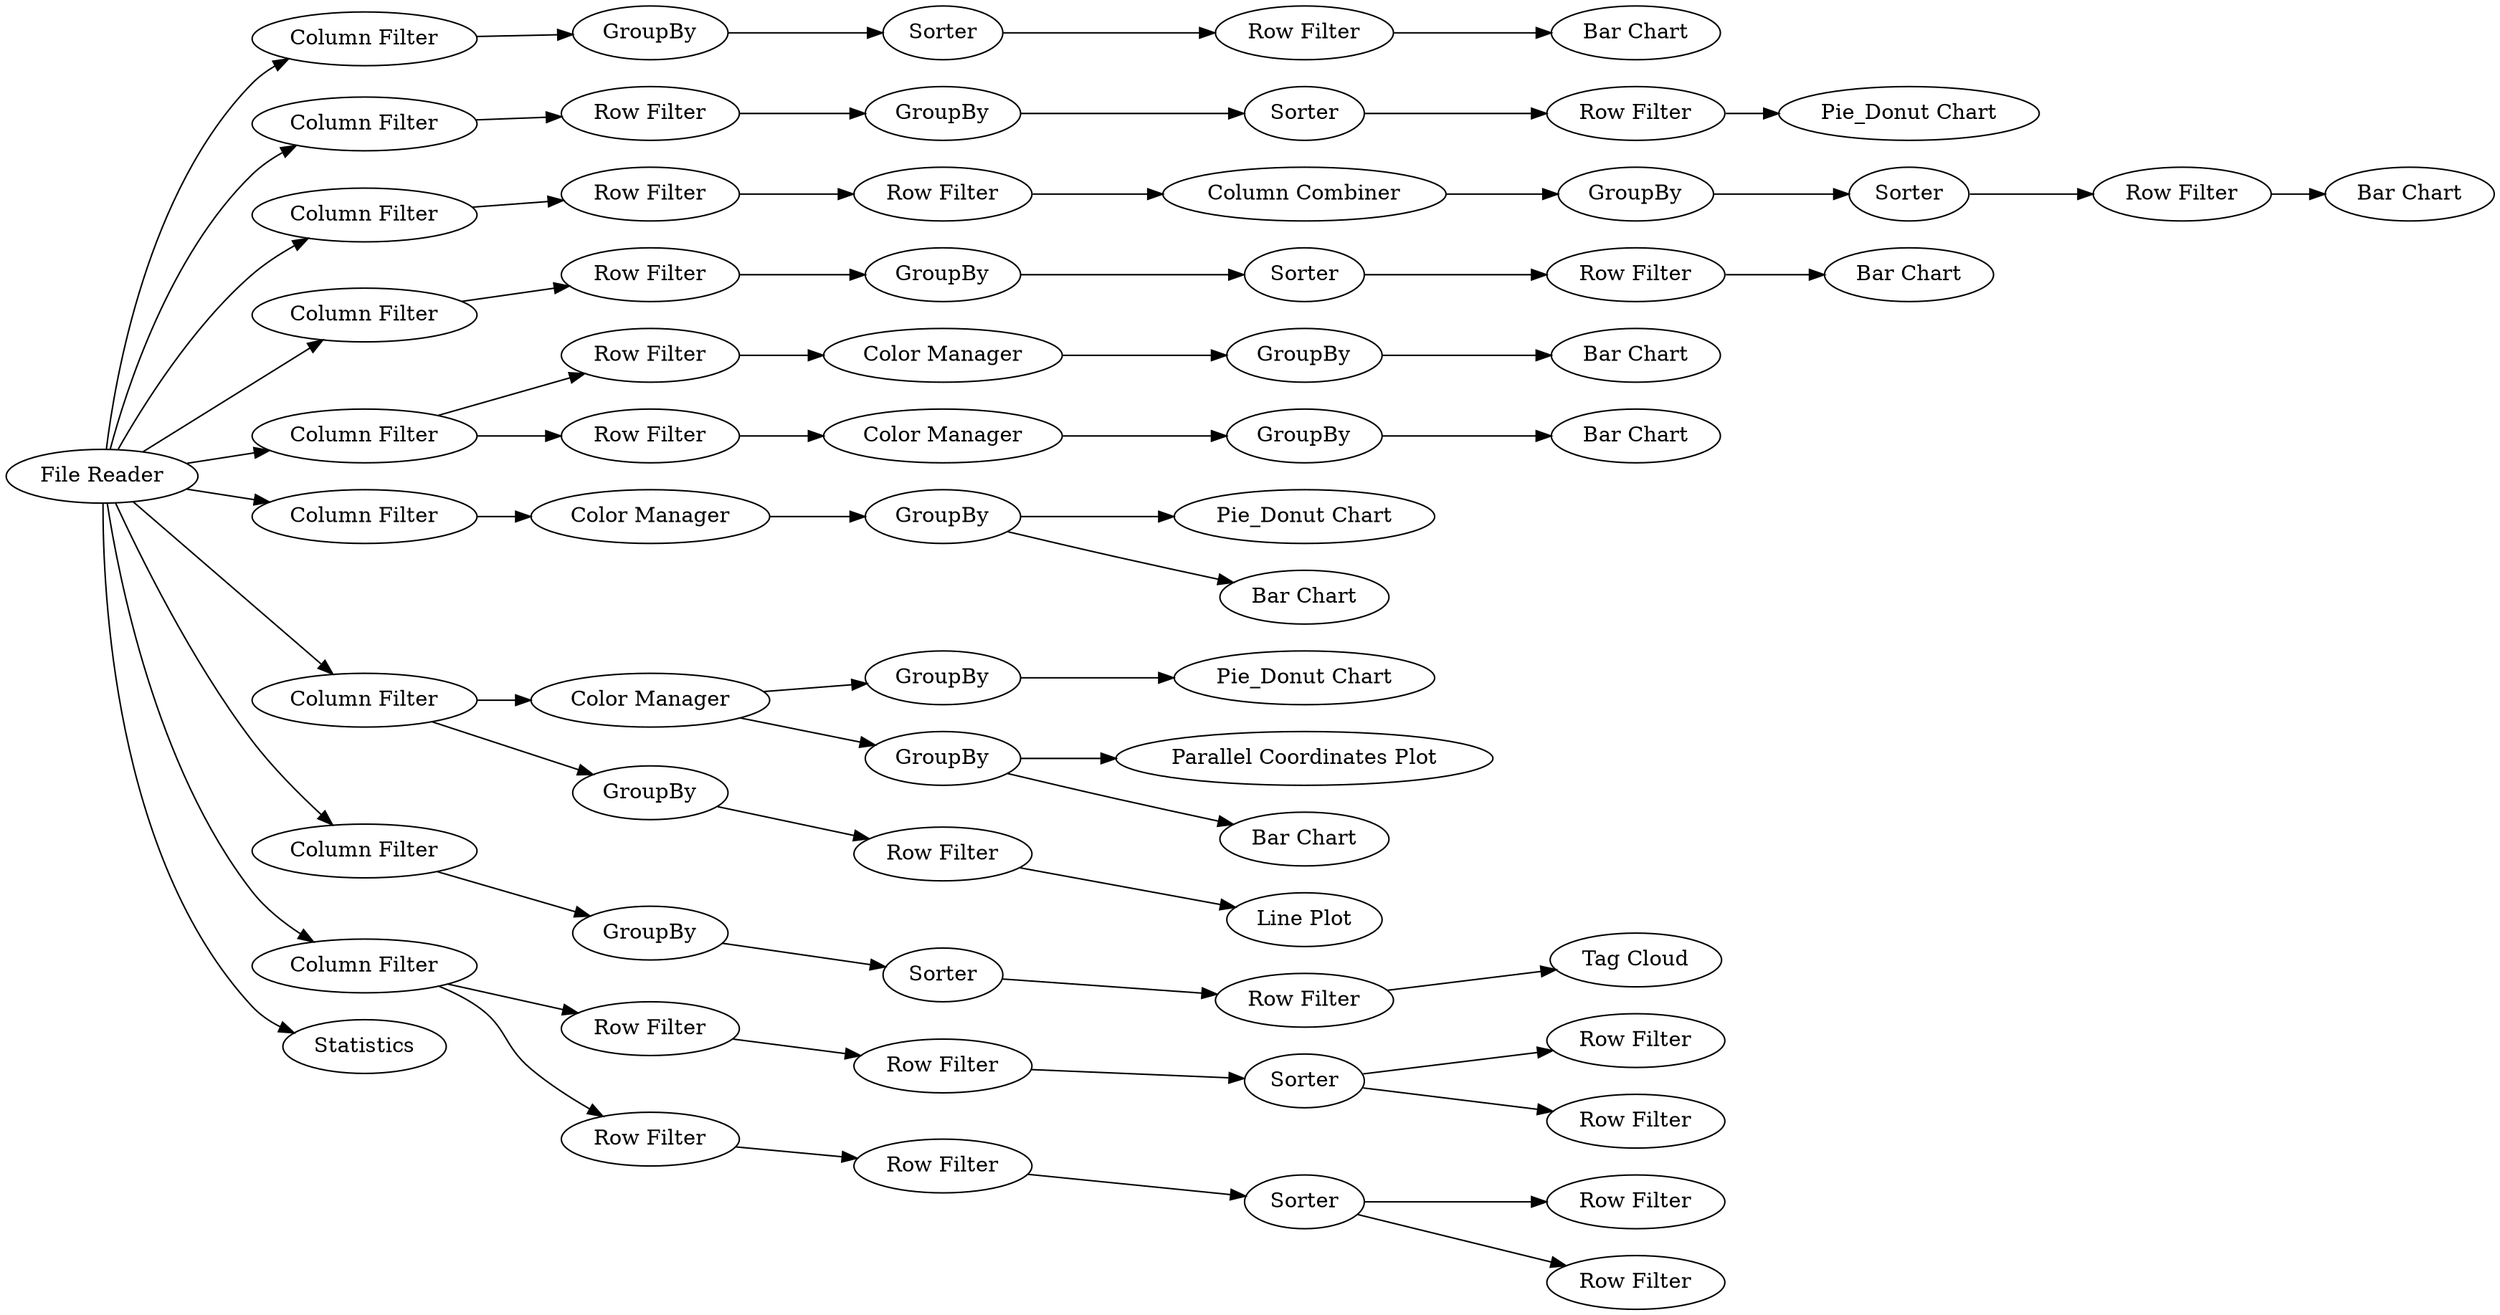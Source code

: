digraph {
	42 -> 44
	53 -> 54
	15 -> 18
	78 -> 79
	39 -> 40
	57 -> 58
	34 -> 35
	40 -> 41
	63 -> 64
	1 -> 51
	51 -> 52
	12 -> 13
	30 -> 33
	11 -> 19
	71 -> 69
	55 -> 56
	54 -> 55
	69 -> 70
	1 -> 24
	26 -> 27
	1 -> 78
	14 -> 15
	92 -> 93
	44 -> 45
	10 -> 11
	91 -> 92
	11 -> 12
	25 -> 26
	19 -> 23
	33 -> 34
	46 -> 47
	64 -> 66
	81 -> 82
	68 -> 71
	1 -> 10
	89 -> 91
	1 -> 42
	1 -> 88
	82 -> 83
	45 -> 46
	24 -> 25
	75 -> 77
	67 -> 73
	1 -> 57
	79 -> 80
	60 -> 61
	61 -> 62
	75 -> 76
	58 -> 60
	38 -> 39
	69 -> 72
	1 -> 67
	10 -> 14
	52 -> 53
	74 -> 75
	80 -> 81
	19 -> 20
	67 -> 68
	88 -> 89
	62 -> 63
	1 -> 9
	1 -> 30
	26 -> 28
	35 -> 37
	30 -> 38
	73 -> 74
	91 [label=Sorter]
	27 [label="Pie_Donut Chart"]
	57 [label="Column Filter"]
	55 [label="Row Filter"]
	79 [label="Row Filter"]
	89 [label=GroupBy]
	9 [label=Statistics]
	45 [label=Sorter]
	52 [label="Row Filter"]
	18 [label="Line Plot"]
	26 [label=GroupBy]
	58 [label="Row Filter"]
	74 [label="Row Filter"]
	19 [label=GroupBy]
	78 [label="Column Filter"]
	80 [label=GroupBy]
	24 [label="Column Filter"]
	64 [label="Row Filter"]
	92 [label="Row Filter"]
	41 [label="Bar Chart"]
	51 [label="Column Filter"]
	56 [label="Bar Chart"]
	15 [label="Row Filter"]
	25 [label="Color Manager"]
	54 [label=Sorter]
	12 [label=GroupBy]
	10 [label="Column Filter"]
	75 [label=Sorter]
	1 [label="File Reader"]
	42 [label="Column Filter"]
	53 [label=GroupBy]
	68 [label="Row Filter"]
	28 [label="Bar Chart"]
	67 [label="Column Filter"]
	11 [label="Color Manager"]
	23 [label="Parallel Coordinates Plot"]
	47 [label="Bar Chart"]
	72 [label="Row Filter"]
	61 [label="Column Combiner"]
	63 [label=Sorter]
	76 [label="Row Filter"]
	77 [label="Row Filter"]
	14 [label=GroupBy]
	93 [label="Tag Cloud"]
	83 [label="Pie_Donut Chart"]
	38 [label="Row Filter"]
	60 [label="Row Filter"]
	73 [label="Row Filter"]
	81 [label=Sorter]
	13 [label="Pie_Donut Chart"]
	20 [label="Bar Chart"]
	35 [label=GroupBy]
	34 [label="Color Manager"]
	44 [label=GroupBy]
	62 [label=GroupBy]
	66 [label="Bar Chart"]
	71 [label="Row Filter"]
	69 [label=Sorter]
	70 [label="Row Filter"]
	46 [label="Row Filter"]
	82 [label="Row Filter"]
	88 [label="Column Filter"]
	40 [label=GroupBy]
	39 [label="Color Manager"]
	33 [label="Row Filter"]
	30 [label="Column Filter"]
	37 [label="Bar Chart"]
	rankdir=LR
}
